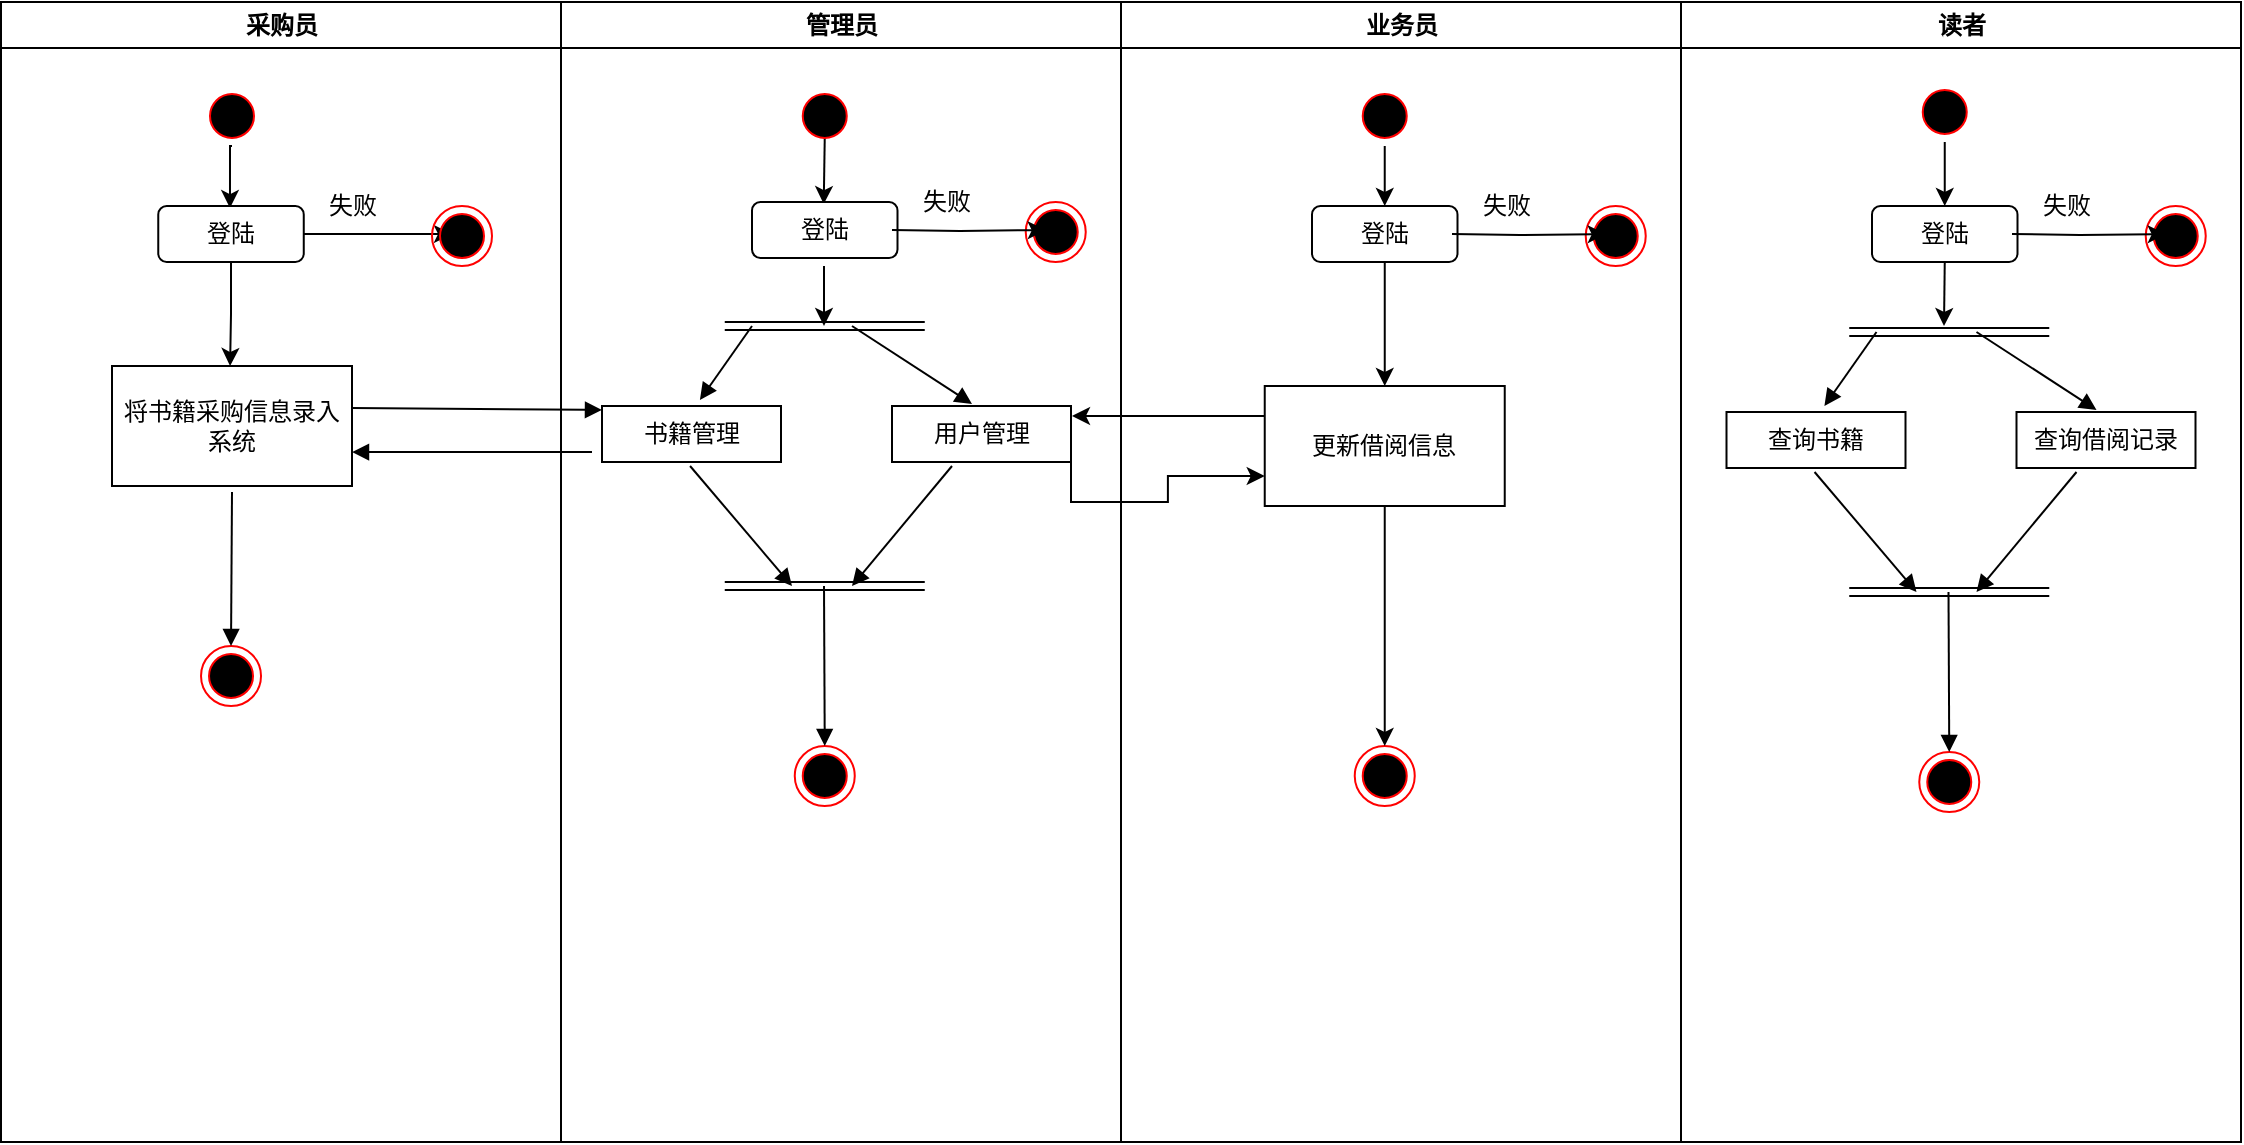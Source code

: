 <mxfile version="16.1.4" type="github">
  <diagram name="Page-1" id="e7e014a7-5840-1c2e-5031-d8a46d1fe8dd">
    <mxGraphModel dx="1018" dy="528" grid="1" gridSize="10" guides="1" tooltips="1" connect="1" arrows="1" fold="1" page="1" pageScale="1" pageWidth="1169" pageHeight="826" background="none" math="0" shadow="0">
      <root>
        <mxCell id="0" />
        <mxCell id="1" parent="0" />
        <mxCell id="2" value="采购员" style="swimlane;whiteSpace=wrap" parent="1" vertex="1">
          <mxGeometry x="164.5" y="128" width="280" height="570" as="geometry" />
        </mxCell>
        <mxCell id="rcfQd9_Ba7u91swTrAGt-49" style="edgeStyle=orthogonalEdgeStyle;rounded=0;orthogonalLoop=1;jettySize=auto;html=1;exitX=0.5;exitY=1;exitDx=0;exitDy=0;entryX=0.493;entryY=0.036;entryDx=0;entryDy=0;entryPerimeter=0;" parent="2" source="5" target="rcfQd9_Ba7u91swTrAGt-48" edge="1">
          <mxGeometry relative="1" as="geometry" />
        </mxCell>
        <mxCell id="5" value="" style="ellipse;shape=startState;fillColor=#000000;strokeColor=#ff0000;" parent="2" vertex="1">
          <mxGeometry x="100.5" y="42" width="30" height="30" as="geometry" />
        </mxCell>
        <mxCell id="rcfQd9_Ba7u91swTrAGt-51" style="edgeStyle=orthogonalEdgeStyle;rounded=0;orthogonalLoop=1;jettySize=auto;html=1;entryX=0.333;entryY=0.467;entryDx=0;entryDy=0;entryPerimeter=0;" parent="2" source="rcfQd9_Ba7u91swTrAGt-48" target="rcfQd9_Ba7u91swTrAGt-50" edge="1">
          <mxGeometry relative="1" as="geometry" />
        </mxCell>
        <mxCell id="rcfQd9_Ba7u91swTrAGt-58" style="edgeStyle=orthogonalEdgeStyle;rounded=0;orthogonalLoop=1;jettySize=auto;html=1;entryX=0.492;entryY=0;entryDx=0;entryDy=0;entryPerimeter=0;" parent="2" source="rcfQd9_Ba7u91swTrAGt-48" target="rcfQd9_Ba7u91swTrAGt-53" edge="1">
          <mxGeometry relative="1" as="geometry" />
        </mxCell>
        <mxCell id="rcfQd9_Ba7u91swTrAGt-48" value="登陆" style="rounded=1;whiteSpace=wrap;html=1;" parent="2" vertex="1">
          <mxGeometry x="78.63" y="102" width="72.75" height="28" as="geometry" />
        </mxCell>
        <mxCell id="rcfQd9_Ba7u91swTrAGt-50" value="" style="ellipse;html=1;shape=endState;fillColor=#000000;strokeColor=#ff0000;" parent="2" vertex="1">
          <mxGeometry x="215.5" y="102" width="30" height="30" as="geometry" />
        </mxCell>
        <mxCell id="rcfQd9_Ba7u91swTrAGt-52" value="失败" style="text;html=1;align=center;verticalAlign=middle;resizable=0;points=[];autosize=1;strokeColor=none;fillColor=none;" parent="2" vertex="1">
          <mxGeometry x="155.5" y="92" width="40" height="20" as="geometry" />
        </mxCell>
        <mxCell id="rcfQd9_Ba7u91swTrAGt-53" value="将书籍采购信息录入系统" style="rounded=0;whiteSpace=wrap;html=1;" parent="2" vertex="1">
          <mxGeometry x="55.5" y="182" width="120" height="60" as="geometry" />
        </mxCell>
        <mxCell id="rcfQd9_Ba7u91swTrAGt-86" value="" style="ellipse;shape=endState;fillColor=#000000;strokeColor=#ff0000" parent="2" vertex="1">
          <mxGeometry x="100.01" y="322" width="30" height="30" as="geometry" />
        </mxCell>
        <mxCell id="rcfQd9_Ba7u91swTrAGt-88" value="" style="html=1;verticalAlign=bottom;endArrow=block;rounded=0;entryX=0.5;entryY=0;entryDx=0;entryDy=0;exitX=0.5;exitY=1.05;exitDx=0;exitDy=0;exitPerimeter=0;" parent="2" source="rcfQd9_Ba7u91swTrAGt-53" target="rcfQd9_Ba7u91swTrAGt-86" edge="1">
          <mxGeometry width="80" relative="1" as="geometry">
            <mxPoint x="305.5" y="235" as="sourcePoint" />
            <mxPoint x="185.5" y="235.02" as="targetPoint" />
          </mxGeometry>
        </mxCell>
        <mxCell id="3" value="管理员" style="swimlane;whiteSpace=wrap" parent="1" vertex="1">
          <mxGeometry x="444.5" y="128" width="280" height="570" as="geometry" />
        </mxCell>
        <mxCell id="rcfQd9_Ba7u91swTrAGt-59" style="edgeStyle=orthogonalEdgeStyle;rounded=0;orthogonalLoop=1;jettySize=auto;html=1;exitX=0.5;exitY=1;exitDx=0;exitDy=0;entryX=0.493;entryY=0.036;entryDx=0;entryDy=0;entryPerimeter=0;" parent="3" target="rcfQd9_Ba7u91swTrAGt-61" edge="1">
          <mxGeometry relative="1" as="geometry">
            <mxPoint x="131.87" y="68" as="sourcePoint" />
          </mxGeometry>
        </mxCell>
        <mxCell id="rcfQd9_Ba7u91swTrAGt-61" value="登陆" style="rounded=1;whiteSpace=wrap;html=1;" parent="3" vertex="1">
          <mxGeometry x="95.5" y="100" width="72.75" height="28" as="geometry" />
        </mxCell>
        <mxCell id="rcfQd9_Ba7u91swTrAGt-62" value="" style="ellipse;html=1;shape=endState;fillColor=#000000;strokeColor=#ff0000;" parent="3" vertex="1">
          <mxGeometry x="232.37" y="100" width="30" height="30" as="geometry" />
        </mxCell>
        <mxCell id="rcfQd9_Ba7u91swTrAGt-60" style="edgeStyle=orthogonalEdgeStyle;rounded=0;orthogonalLoop=1;jettySize=auto;html=1;entryX=0.333;entryY=0.467;entryDx=0;entryDy=0;entryPerimeter=0;" parent="3" target="rcfQd9_Ba7u91swTrAGt-62" edge="1">
          <mxGeometry relative="1" as="geometry">
            <mxPoint x="165.5" y="114" as="sourcePoint" />
          </mxGeometry>
        </mxCell>
        <mxCell id="rcfQd9_Ba7u91swTrAGt-63" value="失败" style="text;html=1;align=center;verticalAlign=middle;resizable=0;points=[];autosize=1;strokeColor=none;fillColor=none;" parent="3" vertex="1">
          <mxGeometry x="172.37" y="90" width="40" height="20" as="geometry" />
        </mxCell>
        <mxCell id="rcfQd9_Ba7u91swTrAGt-70" value="" style="ellipse;shape=startState;fillColor=#000000;strokeColor=#ff0000;" parent="3" vertex="1">
          <mxGeometry x="116.88" y="42" width="30" height="30" as="geometry" />
        </mxCell>
        <mxCell id="rcfQd9_Ba7u91swTrAGt-71" value="书籍管理&lt;span style=&quot;color: rgba(0 , 0 , 0 , 0) ; font-family: monospace ; font-size: 0px&quot;&gt;%3CmxGraphModel%3E%3Croot%3E%3CmxCell%20id%3D%220%22%2F%3E%3CmxCell%20id%3D%221%22%20parent%3D%220%22%2F%3E%3CmxCell%20id%3D%222%22%20value%3D%22%22%20style%3D%22ellipse%3Bshape%3DstartState%3BfillColor%3D%23000000%3BstrokeColor%3D%23ff0000%3B%22%20vertex%3D%221%22%20parent%3D%221%22%3E%3CmxGeometry%20x%3D%22854.5%22%20y%3D%22168%22%20width%3D%2230%22%20height%3D%2230%22%20as%3D%22geometry%22%2F%3E%3C%2FmxCell%3E%3C%2Froot%3E%3C%2FmxGraphModel%3E&lt;/span&gt;" style="rounded=0;whiteSpace=wrap;html=1;" parent="3" vertex="1">
          <mxGeometry x="20.5" y="202" width="89.5" height="28" as="geometry" />
        </mxCell>
        <mxCell id="rcfQd9_Ba7u91swTrAGt-72" value="" style="shape=link;html=1;rounded=0;" parent="3" edge="1">
          <mxGeometry width="100" relative="1" as="geometry">
            <mxPoint x="81.88" y="162" as="sourcePoint" />
            <mxPoint x="181.88" y="162" as="targetPoint" />
          </mxGeometry>
        </mxCell>
        <mxCell id="rcfQd9_Ba7u91swTrAGt-75" value="用户管理" style="rounded=0;whiteSpace=wrap;html=1;" parent="3" vertex="1">
          <mxGeometry x="165.5" y="202" width="89.5" height="28" as="geometry" />
        </mxCell>
        <mxCell id="rcfQd9_Ba7u91swTrAGt-78" value="" style="shape=link;html=1;rounded=0;" parent="3" edge="1">
          <mxGeometry width="100" relative="1" as="geometry">
            <mxPoint x="81.88" y="292" as="sourcePoint" />
            <mxPoint x="181.88" y="292" as="targetPoint" />
          </mxGeometry>
        </mxCell>
        <mxCell id="rcfQd9_Ba7u91swTrAGt-81" value="" style="ellipse;shape=endState;fillColor=#000000;strokeColor=#ff0000" parent="3" vertex="1">
          <mxGeometry x="116.88" y="372" width="30" height="30" as="geometry" />
        </mxCell>
        <mxCell id="4" value="业务员" style="swimlane;whiteSpace=wrap" parent="1" vertex="1">
          <mxGeometry x="724.5" y="128" width="280" height="570" as="geometry">
            <mxRectangle x="724.5" y="128" width="80" height="23" as="alternateBounds" />
          </mxGeometry>
        </mxCell>
        <mxCell id="38" value="" style="ellipse;shape=endState;fillColor=#000000;strokeColor=#ff0000" parent="4" vertex="1">
          <mxGeometry x="116.87" y="372" width="30" height="30" as="geometry" />
        </mxCell>
        <mxCell id="txz_jLM6v6jlcUoxbT8B-42" style="edgeStyle=orthogonalEdgeStyle;rounded=0;orthogonalLoop=1;jettySize=auto;html=1;exitX=0.5;exitY=1;exitDx=0;exitDy=0;entryX=0.5;entryY=0;entryDx=0;entryDy=0;" edge="1" parent="4" source="rcfQd9_Ba7u91swTrAGt-54" target="txz_jLM6v6jlcUoxbT8B-38">
          <mxGeometry relative="1" as="geometry" />
        </mxCell>
        <mxCell id="rcfQd9_Ba7u91swTrAGt-54" value="" style="ellipse;shape=startState;fillColor=#000000;strokeColor=#ff0000;" parent="4" vertex="1">
          <mxGeometry x="116.87" y="42" width="30" height="30" as="geometry" />
        </mxCell>
        <mxCell id="txz_jLM6v6jlcUoxbT8B-44" style="edgeStyle=orthogonalEdgeStyle;rounded=0;orthogonalLoop=1;jettySize=auto;html=1;exitX=0.5;exitY=1;exitDx=0;exitDy=0;" edge="1" parent="4" source="txz_jLM6v6jlcUoxbT8B-38" target="txz_jLM6v6jlcUoxbT8B-43">
          <mxGeometry relative="1" as="geometry" />
        </mxCell>
        <mxCell id="txz_jLM6v6jlcUoxbT8B-38" value="登陆" style="rounded=1;whiteSpace=wrap;html=1;" vertex="1" parent="4">
          <mxGeometry x="95.5" y="102" width="72.75" height="28" as="geometry" />
        </mxCell>
        <mxCell id="txz_jLM6v6jlcUoxbT8B-39" value="" style="ellipse;html=1;shape=endState;fillColor=#000000;strokeColor=#ff0000;" vertex="1" parent="4">
          <mxGeometry x="232.37" y="102" width="30" height="30" as="geometry" />
        </mxCell>
        <mxCell id="txz_jLM6v6jlcUoxbT8B-40" style="edgeStyle=orthogonalEdgeStyle;rounded=0;orthogonalLoop=1;jettySize=auto;html=1;entryX=0.333;entryY=0.467;entryDx=0;entryDy=0;entryPerimeter=0;" edge="1" parent="4" target="txz_jLM6v6jlcUoxbT8B-39">
          <mxGeometry relative="1" as="geometry">
            <mxPoint x="165.5" y="116" as="sourcePoint" />
          </mxGeometry>
        </mxCell>
        <mxCell id="txz_jLM6v6jlcUoxbT8B-41" value="失败" style="text;html=1;align=center;verticalAlign=middle;resizable=0;points=[];autosize=1;strokeColor=none;fillColor=none;" vertex="1" parent="4">
          <mxGeometry x="172.37" y="92" width="40" height="20" as="geometry" />
        </mxCell>
        <mxCell id="txz_jLM6v6jlcUoxbT8B-47" style="edgeStyle=orthogonalEdgeStyle;rounded=0;orthogonalLoop=1;jettySize=auto;html=1;exitX=0.5;exitY=1;exitDx=0;exitDy=0;" edge="1" parent="4" source="txz_jLM6v6jlcUoxbT8B-43" target="38">
          <mxGeometry relative="1" as="geometry" />
        </mxCell>
        <mxCell id="txz_jLM6v6jlcUoxbT8B-43" value="更新借阅信息" style="rounded=0;whiteSpace=wrap;html=1;" vertex="1" parent="4">
          <mxGeometry x="71.87" y="192" width="120" height="60" as="geometry" />
        </mxCell>
        <mxCell id="rcfQd9_Ba7u91swTrAGt-42" value="读者" style="swimlane;whiteSpace=wrap" parent="1" vertex="1">
          <mxGeometry x="1004.5" y="128" width="280" height="570" as="geometry">
            <mxRectangle x="724.5" y="128" width="80" height="23" as="alternateBounds" />
          </mxGeometry>
        </mxCell>
        <mxCell id="txz_jLM6v6jlcUoxbT8B-52" style="edgeStyle=orthogonalEdgeStyle;rounded=0;orthogonalLoop=1;jettySize=auto;html=1;exitX=0.5;exitY=1;exitDx=0;exitDy=0;entryX=0.5;entryY=0;entryDx=0;entryDy=0;" edge="1" parent="rcfQd9_Ba7u91swTrAGt-42" source="rcfQd9_Ba7u91swTrAGt-55" target="txz_jLM6v6jlcUoxbT8B-48">
          <mxGeometry relative="1" as="geometry" />
        </mxCell>
        <mxCell id="rcfQd9_Ba7u91swTrAGt-55" value="" style="ellipse;shape=startState;fillColor=#000000;strokeColor=#ff0000;" parent="rcfQd9_Ba7u91swTrAGt-42" vertex="1">
          <mxGeometry x="116.88" y="40" width="30" height="30" as="geometry" />
        </mxCell>
        <mxCell id="txz_jLM6v6jlcUoxbT8B-48" value="登陆" style="rounded=1;whiteSpace=wrap;html=1;" vertex="1" parent="rcfQd9_Ba7u91swTrAGt-42">
          <mxGeometry x="95.5" y="102" width="72.75" height="28" as="geometry" />
        </mxCell>
        <mxCell id="txz_jLM6v6jlcUoxbT8B-49" value="" style="ellipse;html=1;shape=endState;fillColor=#000000;strokeColor=#ff0000;" vertex="1" parent="rcfQd9_Ba7u91swTrAGt-42">
          <mxGeometry x="232.37" y="102" width="30" height="30" as="geometry" />
        </mxCell>
        <mxCell id="txz_jLM6v6jlcUoxbT8B-50" style="edgeStyle=orthogonalEdgeStyle;rounded=0;orthogonalLoop=1;jettySize=auto;html=1;entryX=0.333;entryY=0.467;entryDx=0;entryDy=0;entryPerimeter=0;" edge="1" parent="rcfQd9_Ba7u91swTrAGt-42" target="txz_jLM6v6jlcUoxbT8B-49">
          <mxGeometry relative="1" as="geometry">
            <mxPoint x="165.5" y="116" as="sourcePoint" />
          </mxGeometry>
        </mxCell>
        <mxCell id="txz_jLM6v6jlcUoxbT8B-51" value="失败" style="text;html=1;align=center;verticalAlign=middle;resizable=0;points=[];autosize=1;strokeColor=none;fillColor=none;" vertex="1" parent="rcfQd9_Ba7u91swTrAGt-42">
          <mxGeometry x="172.37" y="92" width="40" height="20" as="geometry" />
        </mxCell>
        <mxCell id="txz_jLM6v6jlcUoxbT8B-53" value="查询书籍" style="rounded=0;whiteSpace=wrap;html=1;" vertex="1" parent="rcfQd9_Ba7u91swTrAGt-42">
          <mxGeometry x="22.75" y="205" width="89.5" height="28" as="geometry" />
        </mxCell>
        <mxCell id="txz_jLM6v6jlcUoxbT8B-54" value="" style="shape=link;html=1;rounded=0;" edge="1" parent="rcfQd9_Ba7u91swTrAGt-42">
          <mxGeometry width="100" relative="1" as="geometry">
            <mxPoint x="84.13" y="165" as="sourcePoint" />
            <mxPoint x="184.13" y="165" as="targetPoint" />
          </mxGeometry>
        </mxCell>
        <mxCell id="txz_jLM6v6jlcUoxbT8B-55" value="查询借阅记录" style="rounded=0;whiteSpace=wrap;html=1;" vertex="1" parent="rcfQd9_Ba7u91swTrAGt-42">
          <mxGeometry x="167.75" y="205" width="89.5" height="28" as="geometry" />
        </mxCell>
        <mxCell id="txz_jLM6v6jlcUoxbT8B-56" value="" style="shape=link;html=1;rounded=0;" edge="1" parent="rcfQd9_Ba7u91swTrAGt-42">
          <mxGeometry width="100" relative="1" as="geometry">
            <mxPoint x="84.13" y="295" as="sourcePoint" />
            <mxPoint x="184.13" y="295" as="targetPoint" />
          </mxGeometry>
        </mxCell>
        <mxCell id="txz_jLM6v6jlcUoxbT8B-57" value="" style="ellipse;shape=endState;fillColor=#000000;strokeColor=#ff0000" vertex="1" parent="rcfQd9_Ba7u91swTrAGt-42">
          <mxGeometry x="119.13" y="375" width="30" height="30" as="geometry" />
        </mxCell>
        <mxCell id="txz_jLM6v6jlcUoxbT8B-58" value="" style="html=1;verticalAlign=bottom;endArrow=block;rounded=0;entryX=0.547;entryY=-0.107;entryDx=0;entryDy=0;entryPerimeter=0;" edge="1" parent="rcfQd9_Ba7u91swTrAGt-42" target="txz_jLM6v6jlcUoxbT8B-53">
          <mxGeometry width="80" relative="1" as="geometry">
            <mxPoint x="97.75" y="165" as="sourcePoint" />
            <mxPoint x="247.75" y="245" as="targetPoint" />
          </mxGeometry>
        </mxCell>
        <mxCell id="txz_jLM6v6jlcUoxbT8B-59" value="" style="html=1;verticalAlign=bottom;endArrow=block;rounded=0;entryX=0.447;entryY=-0.036;entryDx=0;entryDy=0;entryPerimeter=0;" edge="1" parent="rcfQd9_Ba7u91swTrAGt-42" target="txz_jLM6v6jlcUoxbT8B-55">
          <mxGeometry width="80" relative="1" as="geometry">
            <mxPoint x="147.75" y="165" as="sourcePoint" />
            <mxPoint x="81.707" y="212.004" as="targetPoint" />
          </mxGeometry>
        </mxCell>
        <mxCell id="txz_jLM6v6jlcUoxbT8B-60" value="" style="html=1;verticalAlign=bottom;endArrow=block;rounded=0;" edge="1" parent="rcfQd9_Ba7u91swTrAGt-42">
          <mxGeometry width="80" relative="1" as="geometry">
            <mxPoint x="197.75" y="235" as="sourcePoint" />
            <mxPoint x="147.75" y="295" as="targetPoint" />
          </mxGeometry>
        </mxCell>
        <mxCell id="txz_jLM6v6jlcUoxbT8B-61" value="" style="html=1;verticalAlign=bottom;endArrow=block;rounded=0;exitX=0.492;exitY=1.071;exitDx=0;exitDy=0;exitPerimeter=0;" edge="1" parent="rcfQd9_Ba7u91swTrAGt-42" source="txz_jLM6v6jlcUoxbT8B-53">
          <mxGeometry width="80" relative="1" as="geometry">
            <mxPoint x="117.75" y="185" as="sourcePoint" />
            <mxPoint x="117.75" y="295" as="targetPoint" />
          </mxGeometry>
        </mxCell>
        <mxCell id="txz_jLM6v6jlcUoxbT8B-62" value="" style="html=1;verticalAlign=bottom;endArrow=block;rounded=0;entryX=0.5;entryY=0;entryDx=0;entryDy=0;" edge="1" parent="rcfQd9_Ba7u91swTrAGt-42" target="txz_jLM6v6jlcUoxbT8B-57">
          <mxGeometry width="80" relative="1" as="geometry">
            <mxPoint x="133.75" y="295" as="sourcePoint" />
            <mxPoint x="127.75" y="305" as="targetPoint" />
          </mxGeometry>
        </mxCell>
        <mxCell id="rcfQd9_Ba7u91swTrAGt-74" style="edgeStyle=orthogonalEdgeStyle;rounded=0;orthogonalLoop=1;jettySize=auto;html=1;" parent="1" edge="1">
          <mxGeometry relative="1" as="geometry">
            <mxPoint x="576" y="290" as="targetPoint" />
            <mxPoint x="576" y="260" as="sourcePoint" />
          </mxGeometry>
        </mxCell>
        <mxCell id="rcfQd9_Ba7u91swTrAGt-76" value="" style="html=1;verticalAlign=bottom;endArrow=block;rounded=0;entryX=0.547;entryY=-0.107;entryDx=0;entryDy=0;entryPerimeter=0;" parent="1" target="rcfQd9_Ba7u91swTrAGt-71" edge="1">
          <mxGeometry width="80" relative="1" as="geometry">
            <mxPoint x="540" y="290" as="sourcePoint" />
            <mxPoint x="690" y="370" as="targetPoint" />
          </mxGeometry>
        </mxCell>
        <mxCell id="rcfQd9_Ba7u91swTrAGt-77" value="" style="html=1;verticalAlign=bottom;endArrow=block;rounded=0;entryX=0.447;entryY=-0.036;entryDx=0;entryDy=0;entryPerimeter=0;" parent="1" target="rcfQd9_Ba7u91swTrAGt-75" edge="1">
          <mxGeometry width="80" relative="1" as="geometry">
            <mxPoint x="590" y="290" as="sourcePoint" />
            <mxPoint x="523.957" y="337.004" as="targetPoint" />
          </mxGeometry>
        </mxCell>
        <mxCell id="rcfQd9_Ba7u91swTrAGt-79" value="" style="html=1;verticalAlign=bottom;endArrow=block;rounded=0;" parent="1" edge="1">
          <mxGeometry width="80" relative="1" as="geometry">
            <mxPoint x="640" y="360" as="sourcePoint" />
            <mxPoint x="590" y="420" as="targetPoint" />
          </mxGeometry>
        </mxCell>
        <mxCell id="rcfQd9_Ba7u91swTrAGt-80" value="" style="html=1;verticalAlign=bottom;endArrow=block;rounded=0;exitX=0.492;exitY=1.071;exitDx=0;exitDy=0;exitPerimeter=0;" parent="1" source="rcfQd9_Ba7u91swTrAGt-71" edge="1">
          <mxGeometry width="80" relative="1" as="geometry">
            <mxPoint x="560" y="310" as="sourcePoint" />
            <mxPoint x="560" y="420" as="targetPoint" />
          </mxGeometry>
        </mxCell>
        <mxCell id="rcfQd9_Ba7u91swTrAGt-82" value="" style="html=1;verticalAlign=bottom;endArrow=block;rounded=0;entryX=0.5;entryY=0;entryDx=0;entryDy=0;" parent="1" target="rcfQd9_Ba7u91swTrAGt-81" edge="1">
          <mxGeometry width="80" relative="1" as="geometry">
            <mxPoint x="576" y="420" as="sourcePoint" />
            <mxPoint x="570" y="430" as="targetPoint" />
          </mxGeometry>
        </mxCell>
        <mxCell id="rcfQd9_Ba7u91swTrAGt-84" value="" style="html=1;verticalAlign=bottom;endArrow=block;rounded=0;entryX=1;entryY=0.717;entryDx=0;entryDy=0;entryPerimeter=0;" parent="1" target="rcfQd9_Ba7u91swTrAGt-53" edge="1">
          <mxGeometry width="80" relative="1" as="geometry">
            <mxPoint x="460" y="353" as="sourcePoint" />
            <mxPoint x="523.957" y="337.004" as="targetPoint" />
          </mxGeometry>
        </mxCell>
        <mxCell id="rcfQd9_Ba7u91swTrAGt-85" value="" style="html=1;verticalAlign=bottom;endArrow=block;rounded=0;entryX=0;entryY=0.071;entryDx=0;entryDy=0;entryPerimeter=0;exitX=1;exitY=0.35;exitDx=0;exitDy=0;exitPerimeter=0;" parent="1" source="rcfQd9_Ba7u91swTrAGt-53" target="rcfQd9_Ba7u91swTrAGt-71" edge="1">
          <mxGeometry width="80" relative="1" as="geometry">
            <mxPoint x="560" y="310" as="sourcePoint" />
            <mxPoint x="533.957" y="347.004" as="targetPoint" />
          </mxGeometry>
        </mxCell>
        <mxCell id="txz_jLM6v6jlcUoxbT8B-45" style="edgeStyle=orthogonalEdgeStyle;rounded=0;orthogonalLoop=1;jettySize=auto;html=1;exitX=0;exitY=0.25;exitDx=0;exitDy=0;" edge="1" parent="1" source="txz_jLM6v6jlcUoxbT8B-43">
          <mxGeometry relative="1" as="geometry">
            <mxPoint x="700" y="335" as="targetPoint" />
          </mxGeometry>
        </mxCell>
        <mxCell id="txz_jLM6v6jlcUoxbT8B-46" style="edgeStyle=orthogonalEdgeStyle;rounded=0;orthogonalLoop=1;jettySize=auto;html=1;exitX=1;exitY=1;exitDx=0;exitDy=0;entryX=0;entryY=0.75;entryDx=0;entryDy=0;" edge="1" parent="1" source="rcfQd9_Ba7u91swTrAGt-75" target="txz_jLM6v6jlcUoxbT8B-43">
          <mxGeometry relative="1" as="geometry" />
        </mxCell>
        <mxCell id="txz_jLM6v6jlcUoxbT8B-63" style="edgeStyle=orthogonalEdgeStyle;rounded=0;orthogonalLoop=1;jettySize=auto;html=1;exitX=0.5;exitY=1;exitDx=0;exitDy=0;" edge="1" parent="1" source="txz_jLM6v6jlcUoxbT8B-48">
          <mxGeometry relative="1" as="geometry">
            <mxPoint x="1136" y="290" as="targetPoint" />
          </mxGeometry>
        </mxCell>
      </root>
    </mxGraphModel>
  </diagram>
</mxfile>
